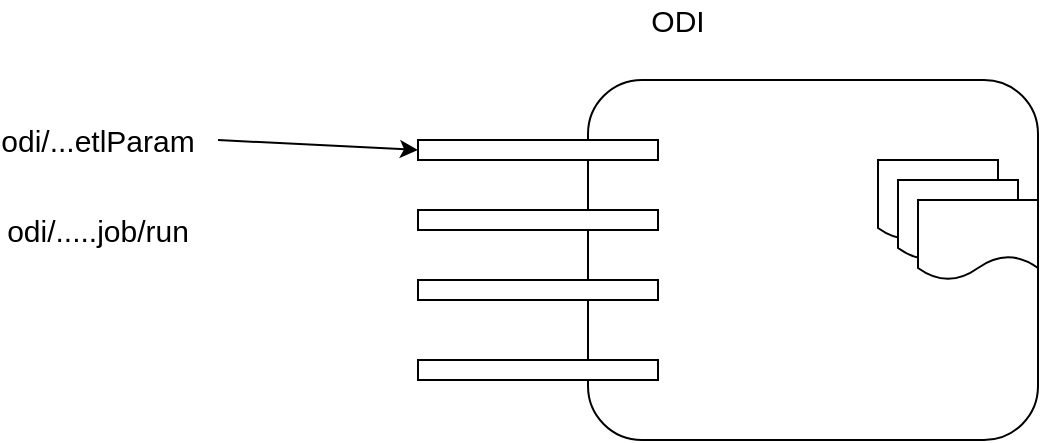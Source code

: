 <mxfile version="14.5.1" type="device"><diagram id="nSoWZLM9VFEHzkNFHVHx" name="Page-1"><mxGraphModel dx="862" dy="393" grid="1" gridSize="10" guides="1" tooltips="1" connect="1" arrows="1" fold="1" page="1" pageScale="1" pageWidth="850" pageHeight="1100" math="0" shadow="0"><root><mxCell id="0"/><mxCell id="1" parent="0"/><mxCell id="HvKiexWroTf3nZ49ghEx-1" value="" style="rounded=1;whiteSpace=wrap;html=1;" vertex="1" parent="1"><mxGeometry x="425" y="70" width="225" height="180" as="geometry"/></mxCell><mxCell id="HvKiexWroTf3nZ49ghEx-2" value="ODI" style="text;html=1;strokeColor=none;fillColor=none;align=center;verticalAlign=middle;whiteSpace=wrap;rounded=0;fontSize=15;" vertex="1" parent="1"><mxGeometry x="450" y="30" width="40" height="20" as="geometry"/></mxCell><mxCell id="HvKiexWroTf3nZ49ghEx-3" value="" style="shape=document;whiteSpace=wrap;html=1;boundedLbl=1;fontSize=15;" vertex="1" parent="1"><mxGeometry x="570" y="110" width="60" height="40" as="geometry"/></mxCell><mxCell id="HvKiexWroTf3nZ49ghEx-4" value="" style="shape=document;whiteSpace=wrap;html=1;boundedLbl=1;fontSize=15;" vertex="1" parent="1"><mxGeometry x="580" y="120" width="60" height="40" as="geometry"/></mxCell><mxCell id="HvKiexWroTf3nZ49ghEx-5" value="" style="shape=document;whiteSpace=wrap;html=1;boundedLbl=1;fontSize=15;" vertex="1" parent="1"><mxGeometry x="590" y="130" width="60" height="40" as="geometry"/></mxCell><mxCell id="HvKiexWroTf3nZ49ghEx-6" value="" style="rounded=0;whiteSpace=wrap;html=1;fontSize=15;" vertex="1" parent="1"><mxGeometry x="340" y="100" width="120" height="10" as="geometry"/></mxCell><mxCell id="HvKiexWroTf3nZ49ghEx-7" value="" style="rounded=0;whiteSpace=wrap;html=1;fontSize=15;" vertex="1" parent="1"><mxGeometry x="340" y="135" width="120" height="10" as="geometry"/></mxCell><mxCell id="HvKiexWroTf3nZ49ghEx-8" value="" style="rounded=0;whiteSpace=wrap;html=1;fontSize=15;" vertex="1" parent="1"><mxGeometry x="340" y="170" width="120" height="10" as="geometry"/></mxCell><mxCell id="HvKiexWroTf3nZ49ghEx-9" value="" style="rounded=0;whiteSpace=wrap;html=1;fontSize=15;" vertex="1" parent="1"><mxGeometry x="340" y="210" width="120" height="10" as="geometry"/></mxCell><mxCell id="HvKiexWroTf3nZ49ghEx-10" value="odi/...etlParam" style="text;html=1;strokeColor=none;fillColor=none;align=center;verticalAlign=middle;whiteSpace=wrap;rounded=0;fontSize=15;" vertex="1" parent="1"><mxGeometry x="160" y="90" width="40" height="20" as="geometry"/></mxCell><mxCell id="HvKiexWroTf3nZ49ghEx-12" value="odi/.....job/run" style="text;html=1;strokeColor=none;fillColor=none;align=center;verticalAlign=middle;whiteSpace=wrap;rounded=0;fontSize=15;" vertex="1" parent="1"><mxGeometry x="160" y="135" width="40" height="20" as="geometry"/></mxCell><mxCell id="HvKiexWroTf3nZ49ghEx-14" value="" style="endArrow=classic;html=1;fontSize=15;entryX=0;entryY=0.5;entryDx=0;entryDy=0;" edge="1" parent="1" target="HvKiexWroTf3nZ49ghEx-6"><mxGeometry width="50" height="50" relative="1" as="geometry"><mxPoint x="240" y="100" as="sourcePoint"/><mxPoint x="450" y="180" as="targetPoint"/></mxGeometry></mxCell></root></mxGraphModel></diagram></mxfile>